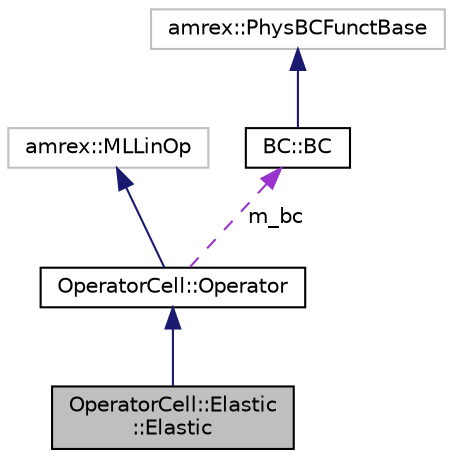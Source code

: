 digraph "OperatorCell::Elastic::Elastic"
{
  edge [fontname="Helvetica",fontsize="10",labelfontname="Helvetica",labelfontsize="10"];
  node [fontname="Helvetica",fontsize="10",shape=record];
  Node1 [label="OperatorCell::Elastic\l::Elastic",height=0.2,width=0.4,color="black", fillcolor="grey75", style="filled", fontcolor="black"];
  Node2 -> Node1 [dir="back",color="midnightblue",fontsize="10",style="solid",fontname="Helvetica"];
  Node2 [label="OperatorCell::Operator",height=0.2,width=0.4,color="black", fillcolor="white", style="filled",URL="$classOperatorCell_1_1Operator.html"];
  Node3 -> Node2 [dir="back",color="midnightblue",fontsize="10",style="solid",fontname="Helvetica"];
  Node3 [label="amrex::MLLinOp",height=0.2,width=0.4,color="grey75", fillcolor="white", style="filled"];
  Node4 -> Node2 [dir="back",color="darkorchid3",fontsize="10",style="dashed",label=" m_bc" ,fontname="Helvetica"];
  Node4 [label="BC::BC",height=0.2,width=0.4,color="black", fillcolor="white", style="filled",URL="$classBC_1_1BC.html"];
  Node5 -> Node4 [dir="back",color="midnightblue",fontsize="10",style="solid",fontname="Helvetica"];
  Node5 [label="amrex::PhysBCFunctBase",height=0.2,width=0.4,color="grey75", fillcolor="white", style="filled"];
}

